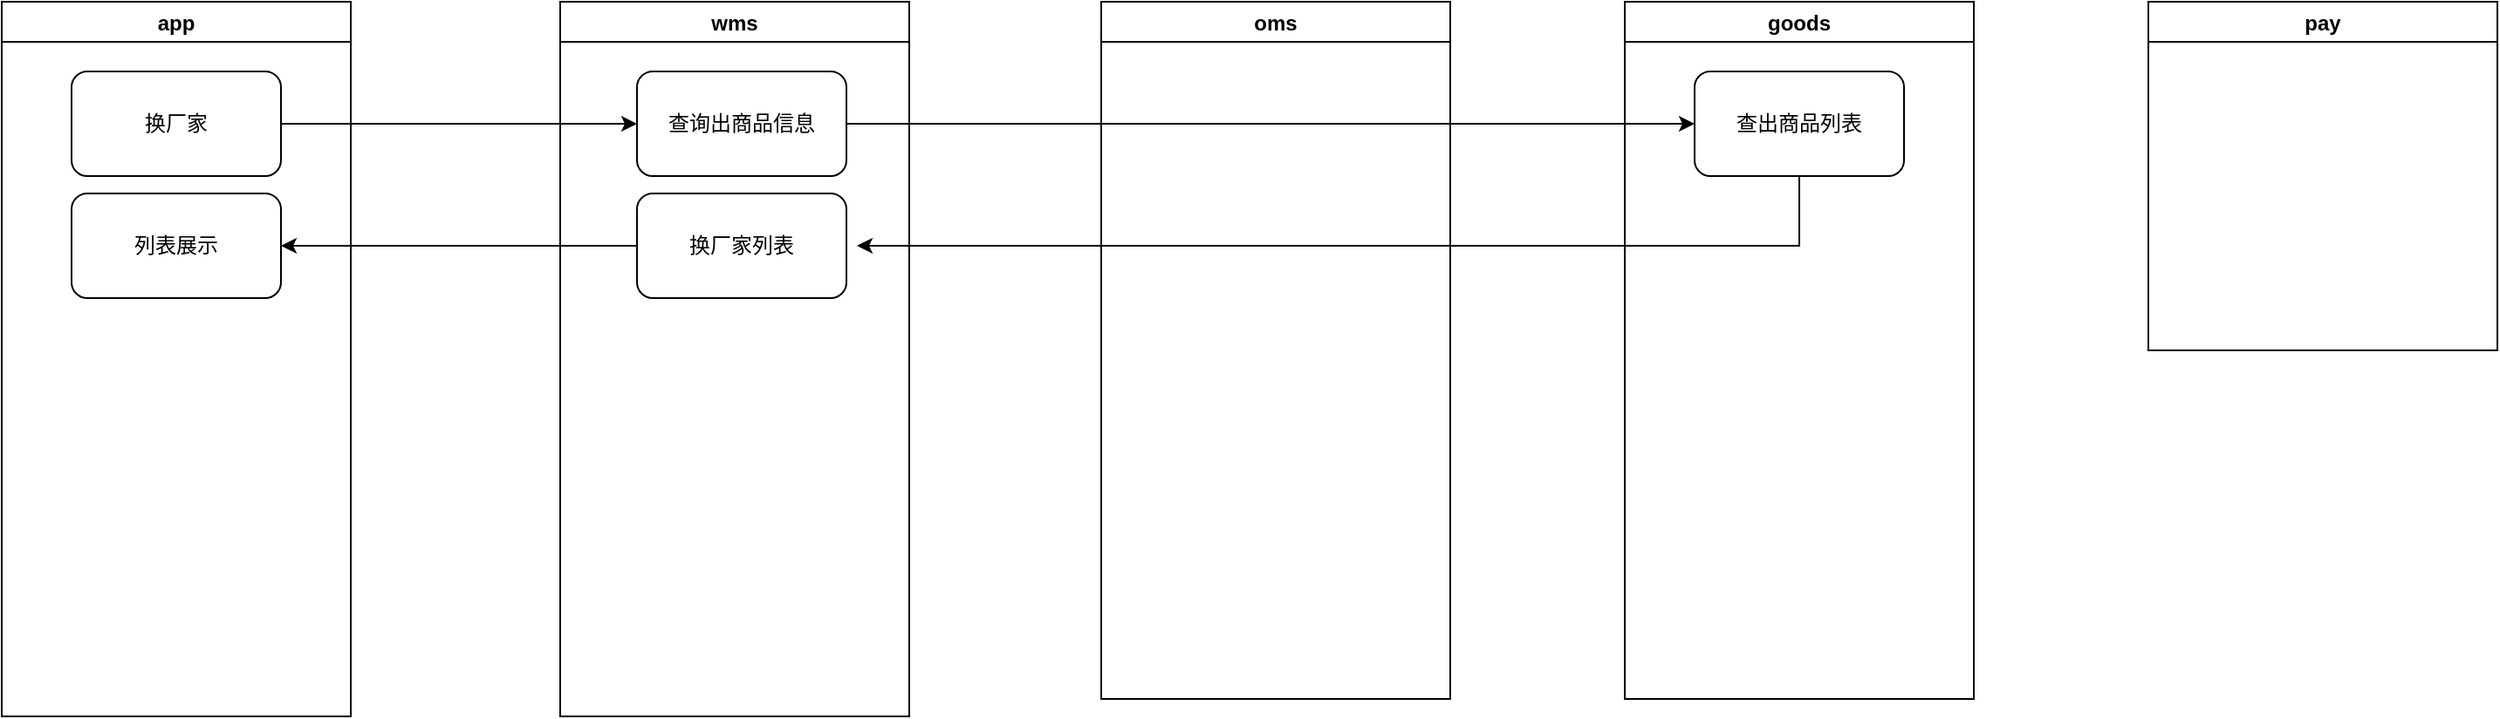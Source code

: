 <mxfile version="22.1.7" type="github">
  <diagram name="第 1 页" id="bHZ9tbYM5ysoylyOXRkc">
    <mxGraphModel dx="1050" dy="542" grid="1" gridSize="10" guides="1" tooltips="1" connect="1" arrows="1" fold="1" page="1" pageScale="1" pageWidth="827" pageHeight="1169" math="0" shadow="0">
      <root>
        <mxCell id="0" />
        <mxCell id="1" parent="0" />
        <mxCell id="zcLDfy7w5oOfBzAk3oKw-13" value="app" style="swimlane;startSize=23;" vertex="1" parent="1">
          <mxGeometry x="50" y="160" width="200" height="410" as="geometry">
            <mxRectangle x="50" y="160" width="100" height="30" as="alternateBounds" />
          </mxGeometry>
        </mxCell>
        <mxCell id="zcLDfy7w5oOfBzAk3oKw-22" value="换厂家" style="rounded=1;whiteSpace=wrap;html=1;" vertex="1" parent="zcLDfy7w5oOfBzAk3oKw-13">
          <mxGeometry x="40" y="40" width="120" height="60" as="geometry" />
        </mxCell>
        <mxCell id="zcLDfy7w5oOfBzAk3oKw-31" value="列表展示" style="whiteSpace=wrap;html=1;rounded=1;" vertex="1" parent="zcLDfy7w5oOfBzAk3oKw-13">
          <mxGeometry x="40" y="110" width="120" height="60" as="geometry" />
        </mxCell>
        <mxCell id="zcLDfy7w5oOfBzAk3oKw-14" value="wms" style="swimlane;" vertex="1" parent="1">
          <mxGeometry x="370" y="160" width="200" height="410" as="geometry" />
        </mxCell>
        <mxCell id="zcLDfy7w5oOfBzAk3oKw-24" value="查询出商品信息" style="whiteSpace=wrap;html=1;rounded=1;" vertex="1" parent="zcLDfy7w5oOfBzAk3oKw-14">
          <mxGeometry x="44" y="40" width="120" height="60" as="geometry" />
        </mxCell>
        <mxCell id="zcLDfy7w5oOfBzAk3oKw-30" value="换厂家列表" style="rounded=1;whiteSpace=wrap;html=1;" vertex="1" parent="zcLDfy7w5oOfBzAk3oKw-14">
          <mxGeometry x="44" y="110" width="120" height="60" as="geometry" />
        </mxCell>
        <mxCell id="zcLDfy7w5oOfBzAk3oKw-15" value="oms" style="swimlane;" vertex="1" parent="1">
          <mxGeometry x="680" y="160" width="200" height="400" as="geometry" />
        </mxCell>
        <mxCell id="zcLDfy7w5oOfBzAk3oKw-16" value="goods" style="swimlane;" vertex="1" parent="1">
          <mxGeometry x="980" y="160" width="200" height="400" as="geometry" />
        </mxCell>
        <mxCell id="zcLDfy7w5oOfBzAk3oKw-26" value="查出商品列表" style="whiteSpace=wrap;html=1;rounded=1;" vertex="1" parent="zcLDfy7w5oOfBzAk3oKw-16">
          <mxGeometry x="40" y="40" width="120" height="60" as="geometry" />
        </mxCell>
        <mxCell id="zcLDfy7w5oOfBzAk3oKw-17" value="pay" style="swimlane;startSize=23;" vertex="1" parent="1">
          <mxGeometry x="1280" y="160" width="200" height="200" as="geometry" />
        </mxCell>
        <mxCell id="zcLDfy7w5oOfBzAk3oKw-25" value="" style="edgeStyle=orthogonalEdgeStyle;rounded=0;orthogonalLoop=1;jettySize=auto;html=1;" edge="1" parent="1" source="zcLDfy7w5oOfBzAk3oKw-22" target="zcLDfy7w5oOfBzAk3oKw-24">
          <mxGeometry relative="1" as="geometry" />
        </mxCell>
        <mxCell id="zcLDfy7w5oOfBzAk3oKw-27" value="" style="edgeStyle=orthogonalEdgeStyle;rounded=0;orthogonalLoop=1;jettySize=auto;html=1;" edge="1" parent="1" source="zcLDfy7w5oOfBzAk3oKw-24" target="zcLDfy7w5oOfBzAk3oKw-26">
          <mxGeometry relative="1" as="geometry" />
        </mxCell>
        <mxCell id="zcLDfy7w5oOfBzAk3oKw-29" value="" style="edgeStyle=orthogonalEdgeStyle;rounded=0;orthogonalLoop=1;jettySize=auto;html=1;" edge="1" parent="1" source="zcLDfy7w5oOfBzAk3oKw-26">
          <mxGeometry relative="1" as="geometry">
            <mxPoint x="540" y="300" as="targetPoint" />
            <Array as="points">
              <mxPoint x="1080" y="300" />
              <mxPoint x="1040" y="300" />
            </Array>
          </mxGeometry>
        </mxCell>
        <mxCell id="zcLDfy7w5oOfBzAk3oKw-32" value="" style="edgeStyle=orthogonalEdgeStyle;rounded=0;orthogonalLoop=1;jettySize=auto;html=1;" edge="1" parent="1" source="zcLDfy7w5oOfBzAk3oKw-30" target="zcLDfy7w5oOfBzAk3oKw-31">
          <mxGeometry relative="1" as="geometry" />
        </mxCell>
      </root>
    </mxGraphModel>
  </diagram>
</mxfile>
